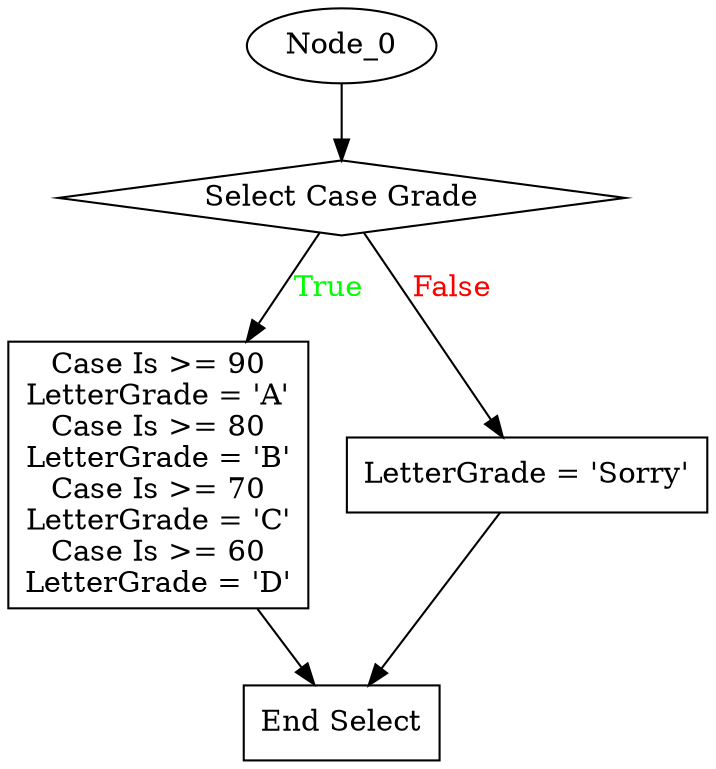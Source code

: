 digraph G{
Node_1 [ label ="Select Case Grade",shape="diamond"];
Node_2 [ label ="Case Is >= 90\nLetterGrade = 'A'\nCase Is >= 80\nLetterGrade = 'B'\nCase Is >= 70\nLetterGrade = 'C'\nCase Is >= 60\nLetterGrade = 'D'",shape="box"];
Node_3 [ label ="LetterGrade = 'Sorry'",shape="box"];
Node_4 [ label ="End Select",shape="box"];
Node_1 -> Node_2 [label="True",fontcolor="GREEN"];
Node_0 -> Node_1;
Node_1 -> Node_3 [label="False",fontcolor="RED"];
Node_2 -> Node_4;
Node_3 -> Node_4;
}
